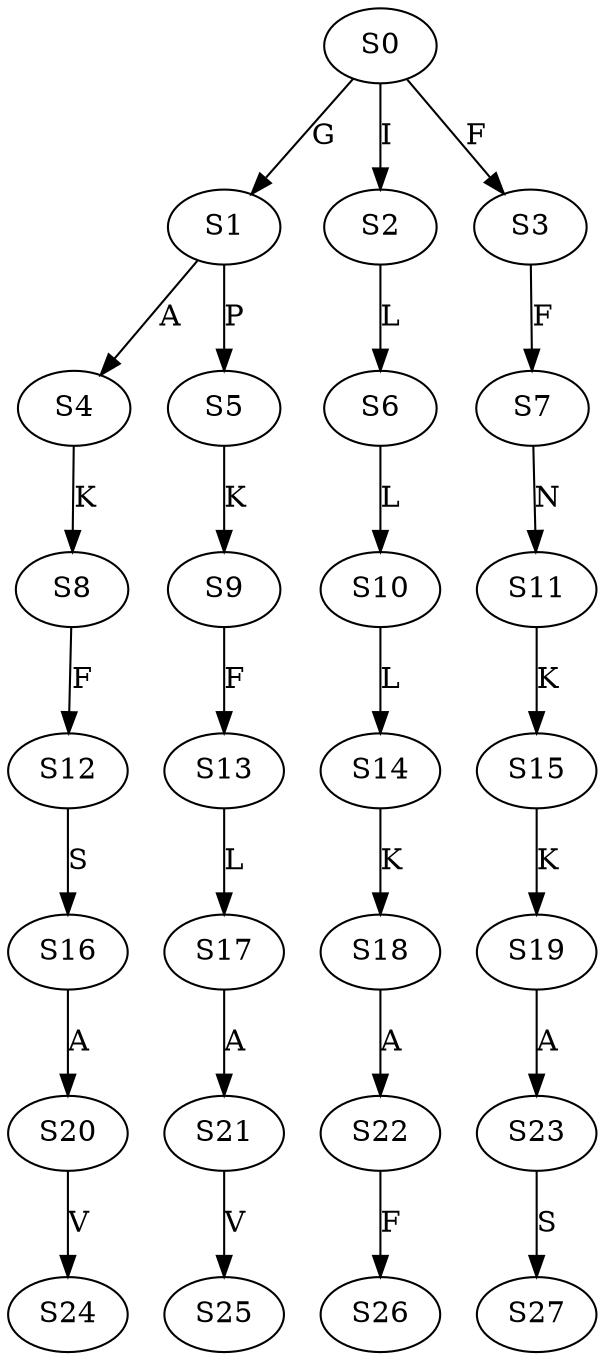 strict digraph  {
	S0 -> S1 [ label = G ];
	S0 -> S2 [ label = I ];
	S0 -> S3 [ label = F ];
	S1 -> S4 [ label = A ];
	S1 -> S5 [ label = P ];
	S2 -> S6 [ label = L ];
	S3 -> S7 [ label = F ];
	S4 -> S8 [ label = K ];
	S5 -> S9 [ label = K ];
	S6 -> S10 [ label = L ];
	S7 -> S11 [ label = N ];
	S8 -> S12 [ label = F ];
	S9 -> S13 [ label = F ];
	S10 -> S14 [ label = L ];
	S11 -> S15 [ label = K ];
	S12 -> S16 [ label = S ];
	S13 -> S17 [ label = L ];
	S14 -> S18 [ label = K ];
	S15 -> S19 [ label = K ];
	S16 -> S20 [ label = A ];
	S17 -> S21 [ label = A ];
	S18 -> S22 [ label = A ];
	S19 -> S23 [ label = A ];
	S20 -> S24 [ label = V ];
	S21 -> S25 [ label = V ];
	S22 -> S26 [ label = F ];
	S23 -> S27 [ label = S ];
}
